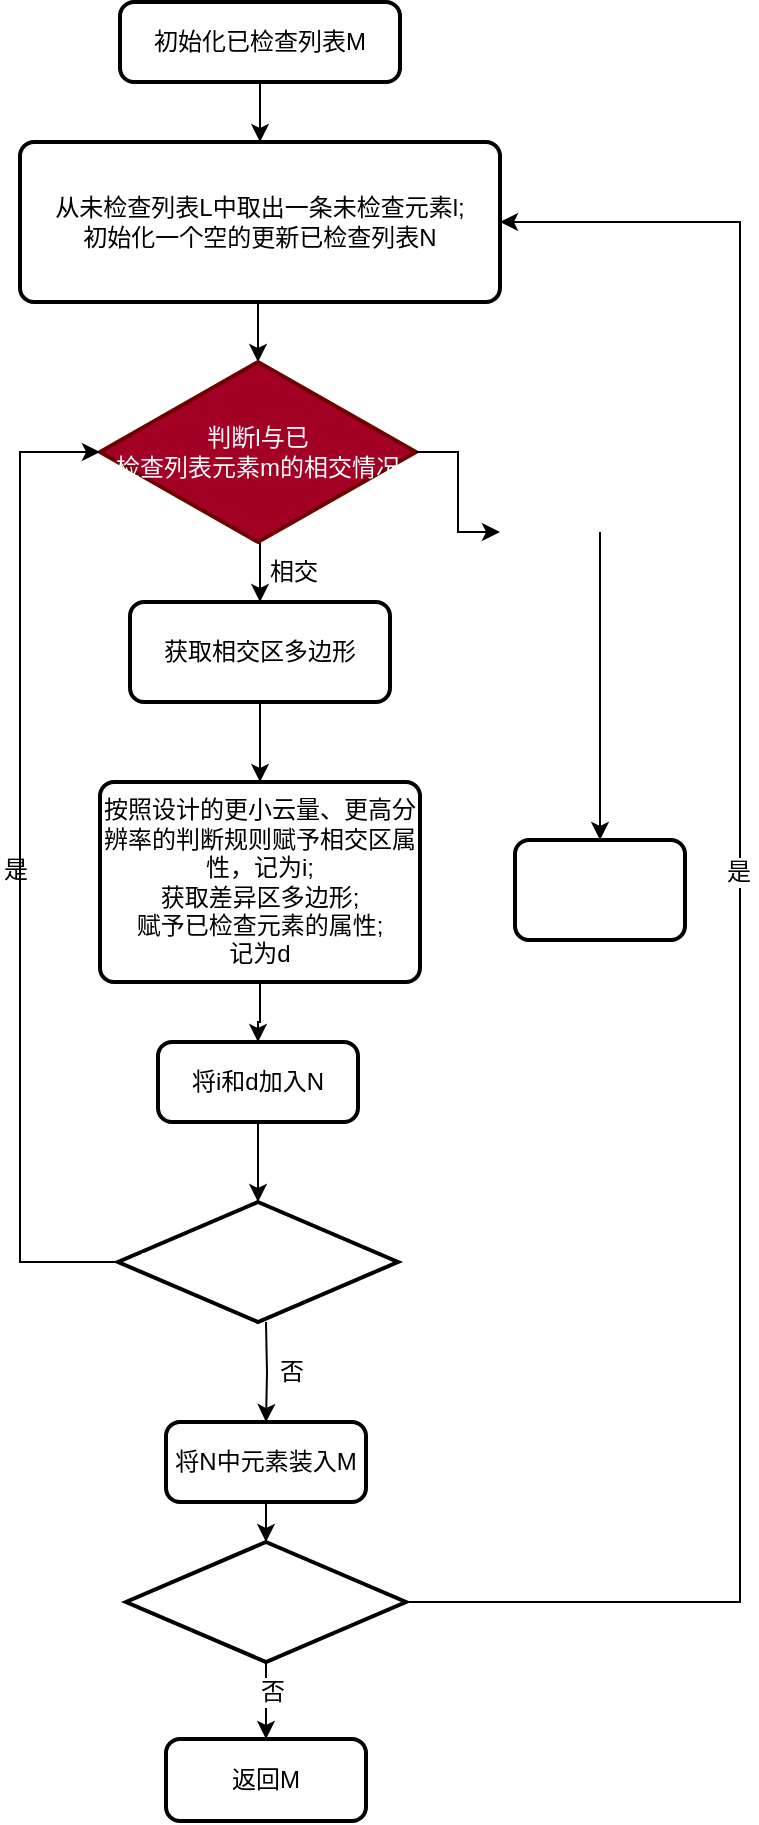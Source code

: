 <mxfile version="10.6.9" type="github"><diagram id="zy_l3fsiRdH5LXIL0255" name="Page-1"><mxGraphModel dx="1108" dy="649" grid="1" gridSize="10" guides="1" tooltips="1" connect="1" arrows="1" fold="1" page="1" pageScale="1" pageWidth="850" pageHeight="1100" math="0" shadow="0"><root><mxCell id="0"/><mxCell id="1" parent="0"/><mxCell id="RKcJOYwVMahbtxvaXMjY-8" style="edgeStyle=orthogonalEdgeStyle;rounded=0;orthogonalLoop=1;jettySize=auto;html=1;exitX=0.5;exitY=1;exitDx=0;exitDy=0;entryX=0.5;entryY=0;entryDx=0;entryDy=0;entryPerimeter=0;" parent="1" source="RKcJOYwVMahbtxvaXMjY-4" target="RKcJOYwVMahbtxvaXMjY-7" edge="1"><mxGeometry relative="1" as="geometry"><mxPoint x="330" y="395" as="targetPoint"/></mxGeometry></mxCell><mxCell id="RKcJOYwVMahbtxvaXMjY-4" value="&lt;span&gt;从未检查列表L中取出一条未检查元素l;&lt;br&gt;初始化一个空的更新已检查列表N&lt;br&gt;&lt;/span&gt;" style="rounded=1;whiteSpace=wrap;html=1;absoluteArcSize=1;arcSize=14;strokeWidth=2;" parent="1" vertex="1"><mxGeometry x="210" y="260" width="240" height="80" as="geometry"/></mxCell><mxCell id="uIBg8goezRmpYLNcNJuj-23" style="edgeStyle=orthogonalEdgeStyle;rounded=0;orthogonalLoop=1;jettySize=auto;html=1;exitX=0.5;exitY=1;exitDx=0;exitDy=0;" edge="1" parent="1" source="RKcJOYwVMahbtxvaXMjY-5" target="RKcJOYwVMahbtxvaXMjY-4"><mxGeometry relative="1" as="geometry"/></mxCell><mxCell id="RKcJOYwVMahbtxvaXMjY-5" value="&lt;span&gt;初始化已检查列表M&lt;/span&gt;" style="rounded=1;whiteSpace=wrap;html=1;absoluteArcSize=1;arcSize=14;strokeWidth=2;" parent="1" vertex="1"><mxGeometry x="260" y="190" width="140" height="40" as="geometry"/></mxCell><mxCell id="RKcJOYwVMahbtxvaXMjY-11" style="edgeStyle=orthogonalEdgeStyle;rounded=0;orthogonalLoop=1;jettySize=auto;html=1;exitX=0.5;exitY=1;exitDx=0;exitDy=0;exitPerimeter=0;entryX=0.5;entryY=0;entryDx=0;entryDy=0;" parent="1" source="RKcJOYwVMahbtxvaXMjY-7" target="RKcJOYwVMahbtxvaXMjY-10" edge="1"><mxGeometry relative="1" as="geometry"/></mxCell><mxCell id="RKcJOYwVMahbtxvaXMjY-35" style="edgeStyle=orthogonalEdgeStyle;rounded=0;orthogonalLoop=1;jettySize=auto;html=1;exitX=1;exitY=0.5;exitDx=0;exitDy=0;exitPerimeter=0;entryX=0.5;entryY=0;entryDx=0;entryDy=0;fontColor=#FFFFFF;" parent="1" source="RKcJOYwVMahbtxvaXMjY-37" target="RKcJOYwVMahbtxvaXMjY-34" edge="1"><mxGeometry relative="1" as="geometry"><Array as="points"><mxPoint x="500" y="540"/><mxPoint x="500" y="540"/></Array></mxGeometry></mxCell><mxCell id="RKcJOYwVMahbtxvaXMjY-7" value="判断l与已&lt;br&gt;检查列表元素m的相交情况" style="strokeWidth=2;html=1;shape=mxgraph.flowchart.decision;whiteSpace=wrap;fillColor=#a20025;strokeColor=#6F0000;fontColor=#ffffff;" parent="1" vertex="1"><mxGeometry x="250" y="370" width="158" height="90" as="geometry"/></mxCell><mxCell id="RKcJOYwVMahbtxvaXMjY-15" value="" style="edgeStyle=orthogonalEdgeStyle;rounded=0;orthogonalLoop=1;jettySize=auto;html=1;" parent="1" source="RKcJOYwVMahbtxvaXMjY-10" target="RKcJOYwVMahbtxvaXMjY-14" edge="1"><mxGeometry relative="1" as="geometry"/></mxCell><mxCell id="RKcJOYwVMahbtxvaXMjY-10" value="获取相交区多边形" style="rounded=1;whiteSpace=wrap;html=1;absoluteArcSize=1;arcSize=14;strokeWidth=2;" parent="1" vertex="1"><mxGeometry x="265" y="490" width="130" height="50" as="geometry"/></mxCell><mxCell id="uIBg8goezRmpYLNcNJuj-15" style="edgeStyle=orthogonalEdgeStyle;rounded=0;orthogonalLoop=1;jettySize=auto;html=1;exitX=0.5;exitY=1;exitDx=0;exitDy=0;" edge="1" parent="1" source="RKcJOYwVMahbtxvaXMjY-14" target="uIBg8goezRmpYLNcNJuj-14"><mxGeometry relative="1" as="geometry"/></mxCell><mxCell id="RKcJOYwVMahbtxvaXMjY-14" value="按照设计的更小云量、更高分辨率的判断规则赋予相交区属性，记为i;&lt;br&gt;获取差异区多边形;&lt;br&gt;赋予已检查元素的属性;&lt;br&gt;记为d&lt;br&gt;" style="rounded=1;whiteSpace=wrap;html=1;absoluteArcSize=1;arcSize=14;strokeWidth=2;" parent="1" vertex="1"><mxGeometry x="250" y="580" width="160" height="100" as="geometry"/></mxCell><mxCell id="uIBg8goezRmpYLNcNJuj-7" value="" style="edgeStyle=orthogonalEdgeStyle;rounded=0;orthogonalLoop=1;jettySize=auto;html=1;" edge="1" parent="1" target="uIBg8goezRmpYLNcNJuj-6"><mxGeometry relative="1" as="geometry"><mxPoint x="333" y="850" as="sourcePoint"/></mxGeometry></mxCell><mxCell id="uIBg8goezRmpYLNcNJuj-20" style="edgeStyle=orthogonalEdgeStyle;rounded=0;orthogonalLoop=1;jettySize=auto;html=1;exitX=0.5;exitY=1;exitDx=0;exitDy=0;entryX=0.5;entryY=0;entryDx=0;entryDy=0;entryPerimeter=0;" edge="1" parent="1" source="uIBg8goezRmpYLNcNJuj-6" target="RKcJOYwVMahbtxvaXMjY-38"><mxGeometry relative="1" as="geometry"/></mxCell><mxCell id="uIBg8goezRmpYLNcNJuj-6" value="将N中元素装入M&lt;br&gt;" style="rounded=1;whiteSpace=wrap;html=1;absoluteArcSize=1;arcSize=14;strokeWidth=2;" vertex="1" parent="1"><mxGeometry x="283" y="900" width="100" height="40" as="geometry"/></mxCell><mxCell id="RKcJOYwVMahbtxvaXMjY-12" value="相交" style="text;html=1;resizable=0;points=[];autosize=1;align=left;verticalAlign=top;spacingTop=-4;" parent="1" vertex="1"><mxGeometry x="333" y="465" width="40" height="20" as="geometry"/></mxCell><mxCell id="RKcJOYwVMahbtxvaXMjY-34" value="将m加入N" style="rounded=1;whiteSpace=wrap;html=1;absoluteArcSize=1;arcSize=14;strokeWidth=2;labelBackgroundColor=none;fontColor=#FFFFFF;" parent="1" vertex="1"><mxGeometry x="457.5" y="609" width="85" height="50" as="geometry"/></mxCell><mxCell id="uIBg8goezRmpYLNcNJuj-21" style="edgeStyle=orthogonalEdgeStyle;rounded=0;orthogonalLoop=1;jettySize=auto;html=1;exitX=1;exitY=0.5;exitDx=0;exitDy=0;exitPerimeter=0;entryX=1;entryY=0.5;entryDx=0;entryDy=0;" edge="1" parent="1" source="RKcJOYwVMahbtxvaXMjY-38" target="RKcJOYwVMahbtxvaXMjY-4"><mxGeometry relative="1" as="geometry"><Array as="points"><mxPoint x="570" y="990"/><mxPoint x="570" y="300"/></Array></mxGeometry></mxCell><mxCell id="uIBg8goezRmpYLNcNJuj-22" value="&lt;font color=&quot;#000000&quot;&gt;是&lt;/font&gt;" style="text;html=1;resizable=0;points=[];align=center;verticalAlign=middle;labelBackgroundColor=#ffffff;" vertex="1" connectable="0" parent="uIBg8goezRmpYLNcNJuj-21"><mxGeometry x="0.089" y="1" relative="1" as="geometry"><mxPoint as="offset"/></mxGeometry></mxCell><mxCell id="uIBg8goezRmpYLNcNJuj-27" style="edgeStyle=orthogonalEdgeStyle;rounded=0;orthogonalLoop=1;jettySize=auto;html=1;exitX=0.5;exitY=1;exitDx=0;exitDy=0;exitPerimeter=0;entryX=0.5;entryY=0;entryDx=0;entryDy=0;" edge="1" parent="1" source="RKcJOYwVMahbtxvaXMjY-38" target="uIBg8goezRmpYLNcNJuj-26"><mxGeometry relative="1" as="geometry"/></mxCell><mxCell id="uIBg8goezRmpYLNcNJuj-28" value="&lt;font color=&quot;#000000&quot;&gt;否&lt;/font&gt;" style="text;html=1;resizable=0;points=[];align=center;verticalAlign=middle;labelBackgroundColor=#ffffff;" vertex="1" connectable="0" parent="uIBg8goezRmpYLNcNJuj-27"><mxGeometry x="-0.233" y="3" relative="1" as="geometry"><mxPoint as="offset"/></mxGeometry></mxCell><mxCell id="RKcJOYwVMahbtxvaXMjY-38" value="L中还有未检查记录？" style="strokeWidth=2;html=1;shape=mxgraph.flowchart.decision;whiteSpace=wrap;labelBackgroundColor=none;fontColor=#FFFFFF;" parent="1" vertex="1"><mxGeometry x="263" y="960" width="140" height="60" as="geometry"/></mxCell><mxCell id="W5yX0eDjzL_sd-ViIV68-9" style="edgeStyle=orthogonalEdgeStyle;rounded=0;orthogonalLoop=1;jettySize=auto;html=1;exitX=0;exitY=0.5;exitDx=0;exitDy=0;exitPerimeter=0;entryX=0;entryY=0.5;entryDx=0;entryDy=0;entryPerimeter=0;fontColor=#000000;" parent="1" source="W5yX0eDjzL_sd-ViIV68-4" target="RKcJOYwVMahbtxvaXMjY-7" edge="1"><mxGeometry relative="1" as="geometry"><Array as="points"><mxPoint x="210" y="820"/><mxPoint x="210" y="415"/></Array></mxGeometry></mxCell><mxCell id="W5yX0eDjzL_sd-ViIV68-4" value="M中还有未比较记录？" style="strokeWidth=2;html=1;shape=mxgraph.flowchart.decision;whiteSpace=wrap;labelBackgroundColor=none;fontColor=#FFFFFF;" parent="1" vertex="1"><mxGeometry x="259" y="790" width="140" height="60" as="geometry"/></mxCell><mxCell id="uIBg8goezRmpYLNcNJuj-2" value="是" style="text;html=1;resizable=0;points=[];autosize=1;align=left;verticalAlign=top;spacingTop=-4;" vertex="1" parent="1"><mxGeometry x="200" y="614" width="30" height="20" as="geometry"/></mxCell><mxCell id="RKcJOYwVMahbtxvaXMjY-37" value="不相交" style="text;html=1;resizable=0;points=[];autosize=1;align=left;verticalAlign=top;spacingTop=-4;fontColor=#FFFFFF;" parent="1" vertex="1"><mxGeometry x="450" y="445" width="50" height="20" as="geometry"/></mxCell><mxCell id="uIBg8goezRmpYLNcNJuj-3" style="edgeStyle=orthogonalEdgeStyle;rounded=0;orthogonalLoop=1;jettySize=auto;html=1;exitX=1;exitY=0.5;exitDx=0;exitDy=0;exitPerimeter=0;entryX=0;entryY=0.5;entryDx=0;entryDy=0;fontColor=#FFFFFF;" edge="1" parent="1" source="RKcJOYwVMahbtxvaXMjY-7" target="RKcJOYwVMahbtxvaXMjY-37"><mxGeometry relative="1" as="geometry"><mxPoint x="408" y="415" as="sourcePoint"/><mxPoint x="550" y="500" as="targetPoint"/></mxGeometry></mxCell><mxCell id="uIBg8goezRmpYLNcNJuj-9" value="否" style="text;html=1;resizable=0;points=[];autosize=1;align=left;verticalAlign=top;spacingTop=-4;" vertex="1" parent="1"><mxGeometry x="338" y="865" width="30" height="20" as="geometry"/></mxCell><mxCell id="uIBg8goezRmpYLNcNJuj-16" style="edgeStyle=orthogonalEdgeStyle;rounded=0;orthogonalLoop=1;jettySize=auto;html=1;exitX=0.5;exitY=1;exitDx=0;exitDy=0;entryX=0.5;entryY=0;entryDx=0;entryDy=0;entryPerimeter=0;" edge="1" parent="1" source="uIBg8goezRmpYLNcNJuj-14" target="W5yX0eDjzL_sd-ViIV68-4"><mxGeometry relative="1" as="geometry"/></mxCell><mxCell id="uIBg8goezRmpYLNcNJuj-14" value="将i和d加入N&lt;br&gt;" style="rounded=1;whiteSpace=wrap;html=1;absoluteArcSize=1;arcSize=14;strokeWidth=2;" vertex="1" parent="1"><mxGeometry x="279" y="710" width="100" height="40" as="geometry"/></mxCell><mxCell id="uIBg8goezRmpYLNcNJuj-26" value="返回M&lt;br&gt;" style="rounded=1;whiteSpace=wrap;html=1;absoluteArcSize=1;arcSize=14;strokeWidth=2;" vertex="1" parent="1"><mxGeometry x="283" y="1058.5" width="100" height="41" as="geometry"/></mxCell></root></mxGraphModel></diagram></mxfile>